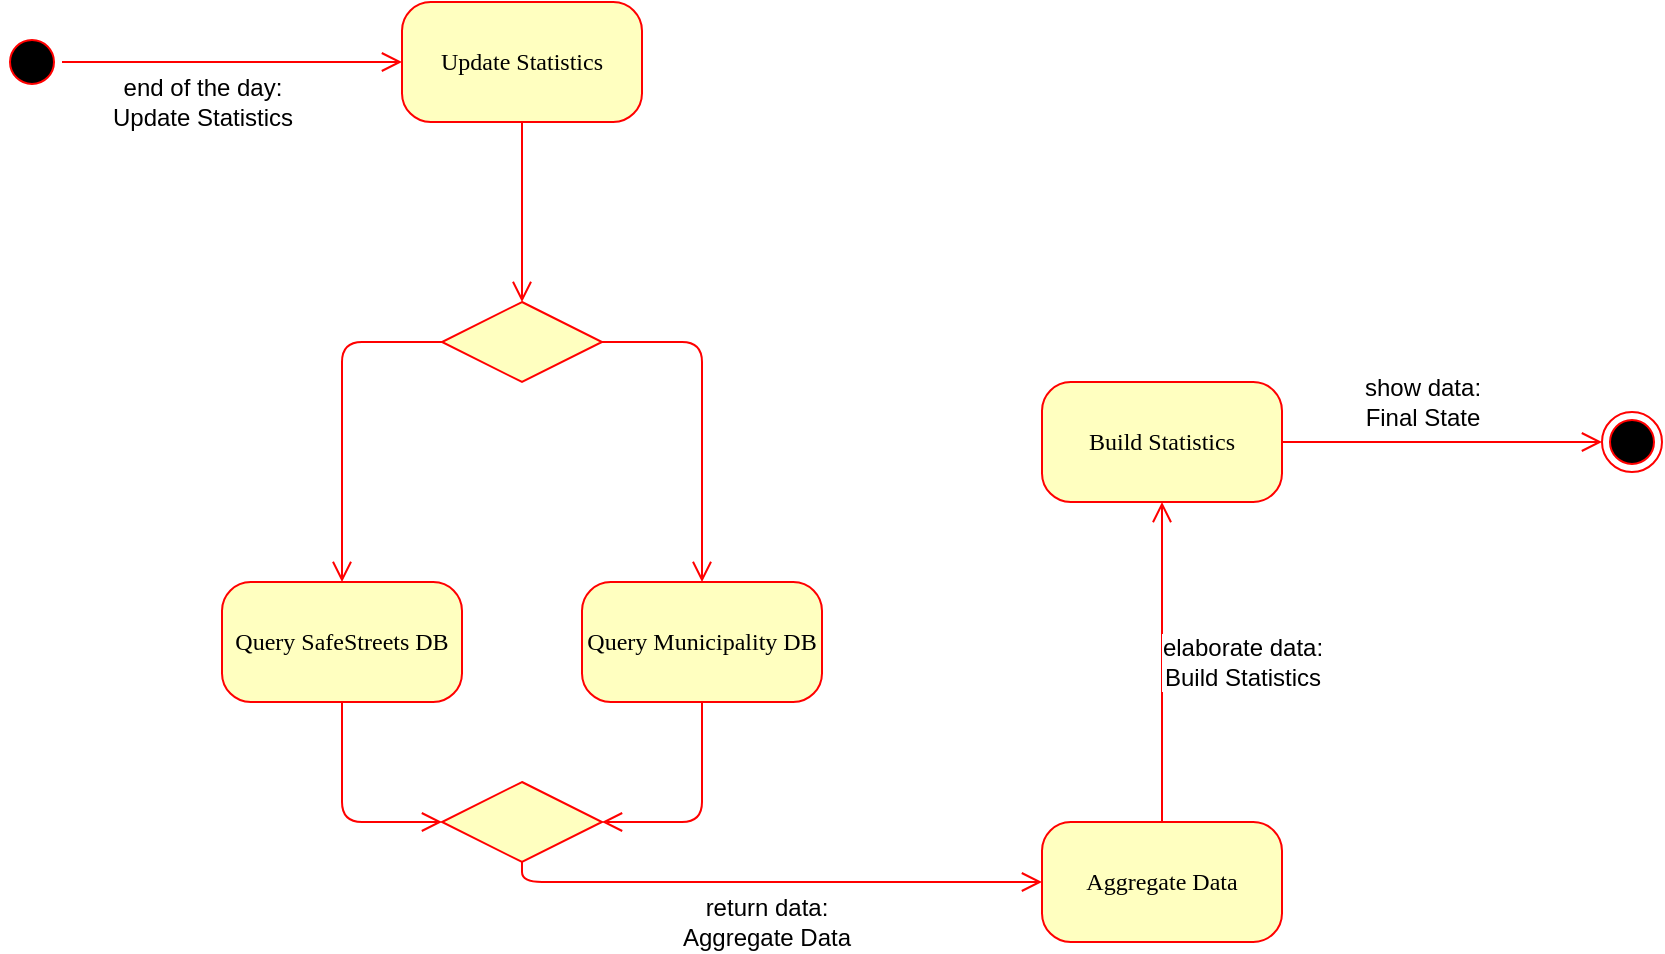 <mxfile version="12.2.0" type="device" pages="1"><diagram name="Page-1" id="58cdce13-f638-feb5-8d6f-7d28b1aa9fa0"><mxGraphModel dx="2048" dy="731" grid="1" gridSize="10" guides="1" tooltips="1" connect="1" arrows="1" fold="1" page="1" pageScale="1" pageWidth="1100" pageHeight="850" background="#ffffff" math="0" shadow="0"><root><mxCell id="0"/><mxCell id="1" parent="0"/><mxCell id="382b91b5511bd0f7-1" value="" style="ellipse;html=1;shape=startState;fillColor=#000000;strokeColor=#ff0000;rounded=1;shadow=0;comic=0;labelBackgroundColor=none;fontFamily=Verdana;fontSize=12;fontColor=#000000;align=center;direction=south;" parent="1" vertex="1"><mxGeometry x="130" y="135" width="30" height="30" as="geometry"/></mxCell><mxCell id="382b91b5511bd0f7-6" value="Update Statistics" style="rounded=1;whiteSpace=wrap;html=1;arcSize=24;fillColor=#ffffc0;strokeColor=#ff0000;shadow=0;comic=0;labelBackgroundColor=none;fontFamily=Verdana;fontSize=12;fontColor=#000000;align=center;" parent="1" vertex="1"><mxGeometry x="330" y="120" width="120" height="60" as="geometry"/></mxCell><mxCell id="2a3bc250acf0617d-9" style="edgeStyle=orthogonalEdgeStyle;html=1;labelBackgroundColor=none;endArrow=open;endSize=8;strokeColor=#ff0000;fontFamily=Verdana;fontSize=12;align=left;" parent="1" source="382b91b5511bd0f7-1" target="382b91b5511bd0f7-6" edge="1"><mxGeometry relative="1" as="geometry"/></mxCell><mxCell id="M1bacRtBzFHAj5uckSJA-1" value="end of the day:&lt;br&gt;Update Statistics" style="text;html=1;resizable=0;points=[];align=center;verticalAlign=middle;labelBackgroundColor=#ffffff;" vertex="1" connectable="0" parent="2a3bc250acf0617d-9"><mxGeometry x="-0.25" y="2" relative="1" as="geometry"><mxPoint x="6" y="22" as="offset"/></mxGeometry></mxCell><mxCell id="M1bacRtBzFHAj5uckSJA-2" value="" style="ellipse;html=1;shape=endState;fillColor=#000000;strokeColor=#ff0000;rounded=1;shadow=0;comic=0;labelBackgroundColor=none;fontFamily=Verdana;fontSize=12;fontColor=#000000;align=center;" vertex="1" parent="1"><mxGeometry x="930" y="325" width="30" height="30" as="geometry"/></mxCell><mxCell id="M1bacRtBzFHAj5uckSJA-3" value="" style="rhombus;whiteSpace=wrap;html=1;fillColor=#FFFFC0;strokeColor=#FF0000;" vertex="1" parent="1"><mxGeometry x="350" y="270" width="80" height="40" as="geometry"/></mxCell><mxCell id="M1bacRtBzFHAj5uckSJA-7" style="edgeStyle=elbowEdgeStyle;html=1;labelBackgroundColor=none;endArrow=open;endSize=8;strokeColor=#ff0000;fontFamily=Verdana;fontSize=12;align=left;exitX=0.25;exitY=1;" edge="1" parent="1"><mxGeometry relative="1" as="geometry"><mxPoint x="390" y="180" as="sourcePoint"/><mxPoint x="390" y="270" as="targetPoint"/></mxGeometry></mxCell><mxCell id="M1bacRtBzFHAj5uckSJA-8" style="edgeStyle=elbowEdgeStyle;html=1;labelBackgroundColor=none;endArrow=open;endSize=8;strokeColor=#ff0000;fontFamily=Verdana;fontSize=12;align=left;exitX=0;exitY=0.5;exitDx=0;exitDy=0;entryX=0.5;entryY=0;entryDx=0;entryDy=0;" edge="1" parent="1" source="M1bacRtBzFHAj5uckSJA-3" target="M1bacRtBzFHAj5uckSJA-11"><mxGeometry relative="1" as="geometry"><mxPoint x="280" y="290" as="sourcePoint"/><mxPoint x="300" y="390" as="targetPoint"/><Array as="points"><mxPoint x="300" y="360"/><mxPoint x="280" y="300"/></Array></mxGeometry></mxCell><mxCell id="M1bacRtBzFHAj5uckSJA-9" style="edgeStyle=elbowEdgeStyle;html=1;labelBackgroundColor=none;endArrow=open;endSize=8;strokeColor=#ff0000;fontFamily=Verdana;fontSize=12;align=left;exitX=1;exitY=0.5;exitDx=0;exitDy=0;entryX=0.5;entryY=0;entryDx=0;entryDy=0;" edge="1" parent="1" source="M1bacRtBzFHAj5uckSJA-3" target="M1bacRtBzFHAj5uckSJA-10"><mxGeometry relative="1" as="geometry"><mxPoint x="490" y="290" as="sourcePoint"/><mxPoint x="480" y="390" as="targetPoint"/><Array as="points"><mxPoint x="480" y="370"/><mxPoint x="490" y="300"/></Array></mxGeometry></mxCell><mxCell id="M1bacRtBzFHAj5uckSJA-10" value="Query Municipality DB" style="rounded=1;whiteSpace=wrap;html=1;arcSize=24;fillColor=#ffffc0;strokeColor=#ff0000;shadow=0;comic=0;labelBackgroundColor=none;fontFamily=Verdana;fontSize=12;fontColor=#000000;align=center;" vertex="1" parent="1"><mxGeometry x="420" y="410" width="120" height="60" as="geometry"/></mxCell><mxCell id="M1bacRtBzFHAj5uckSJA-11" value="Query SafeStreets DB" style="rounded=1;whiteSpace=wrap;html=1;arcSize=24;fillColor=#ffffc0;strokeColor=#ff0000;shadow=0;comic=0;labelBackgroundColor=none;fontFamily=Verdana;fontSize=12;fontColor=#000000;align=center;" vertex="1" parent="1"><mxGeometry x="240" y="410" width="120" height="60" as="geometry"/></mxCell><mxCell id="M1bacRtBzFHAj5uckSJA-12" value="Aggregate Data" style="rounded=1;whiteSpace=wrap;html=1;arcSize=24;fillColor=#ffffc0;strokeColor=#ff0000;shadow=0;comic=0;labelBackgroundColor=none;fontFamily=Verdana;fontSize=12;fontColor=#000000;align=center;" vertex="1" parent="1"><mxGeometry x="650" y="530" width="120" height="60" as="geometry"/></mxCell><mxCell id="M1bacRtBzFHAj5uckSJA-13" value="" style="rhombus;whiteSpace=wrap;html=1;fillColor=#FFFFC0;strokeColor=#FF0000;" vertex="1" parent="1"><mxGeometry x="350" y="510" width="80" height="40" as="geometry"/></mxCell><mxCell id="M1bacRtBzFHAj5uckSJA-14" style="edgeStyle=elbowEdgeStyle;html=1;labelBackgroundColor=none;endArrow=open;endSize=8;strokeColor=#ff0000;fontFamily=Verdana;fontSize=12;align=left;exitX=0.5;exitY=1;exitDx=0;exitDy=0;entryX=0;entryY=0.5;entryDx=0;entryDy=0;" edge="1" parent="1" source="M1bacRtBzFHAj5uckSJA-11" target="M1bacRtBzFHAj5uckSJA-13"><mxGeometry relative="1" as="geometry"><mxPoint x="299.5" y="470" as="sourcePoint"/><mxPoint x="370" y="520" as="targetPoint"/><Array as="points"><mxPoint x="300" y="520"/><mxPoint x="370" y="500"/></Array></mxGeometry></mxCell><mxCell id="M1bacRtBzFHAj5uckSJA-15" style="edgeStyle=elbowEdgeStyle;html=1;labelBackgroundColor=none;endArrow=open;endSize=8;strokeColor=#ff0000;fontFamily=Verdana;fontSize=12;align=left;exitX=0.5;exitY=1;exitDx=0;exitDy=0;entryX=1;entryY=0.5;entryDx=0;entryDy=0;" edge="1" parent="1" source="M1bacRtBzFHAj5uckSJA-10" target="M1bacRtBzFHAj5uckSJA-13"><mxGeometry relative="1" as="geometry"><mxPoint x="410" y="460" as="sourcePoint"/><mxPoint x="410" y="550" as="targetPoint"/><Array as="points"><mxPoint x="480" y="520"/><mxPoint x="410" y="500"/></Array></mxGeometry></mxCell><mxCell id="M1bacRtBzFHAj5uckSJA-16" style="edgeStyle=elbowEdgeStyle;html=1;labelBackgroundColor=none;endArrow=open;endSize=8;strokeColor=#ff0000;fontFamily=Verdana;fontSize=12;align=left;entryX=0;entryY=0.5;entryDx=0;entryDy=0;exitX=0.5;exitY=1;exitDx=0;exitDy=0;" edge="1" parent="1" source="M1bacRtBzFHAj5uckSJA-13" target="M1bacRtBzFHAj5uckSJA-12"><mxGeometry relative="1" as="geometry"><mxPoint x="390" y="560" as="sourcePoint"/><mxPoint x="539.5" y="635" as="targetPoint"/><Array as="points"><mxPoint x="390" y="560"/></Array></mxGeometry></mxCell><mxCell id="M1bacRtBzFHAj5uckSJA-17" value="return data:&lt;br&gt;Aggregate Data" style="text;html=1;resizable=0;points=[];align=center;verticalAlign=middle;labelBackgroundColor=#ffffff;" vertex="1" connectable="0" parent="M1bacRtBzFHAj5uckSJA-16"><mxGeometry x="0.282" relative="1" as="geometry"><mxPoint x="-41" y="20" as="offset"/></mxGeometry></mxCell><mxCell id="M1bacRtBzFHAj5uckSJA-18" value="Build Statistics" style="rounded=1;whiteSpace=wrap;html=1;arcSize=24;fillColor=#ffffc0;strokeColor=#ff0000;shadow=0;comic=0;labelBackgroundColor=none;fontFamily=Verdana;fontSize=12;fontColor=#000000;align=center;" vertex="1" parent="1"><mxGeometry x="650" y="310" width="120" height="60" as="geometry"/></mxCell><mxCell id="M1bacRtBzFHAj5uckSJA-20" style="edgeStyle=elbowEdgeStyle;html=1;labelBackgroundColor=none;endArrow=open;endSize=8;strokeColor=#ff0000;fontFamily=Verdana;fontSize=12;align=left;exitX=0.5;exitY=0;exitDx=0;exitDy=0;entryX=0.5;entryY=1;entryDx=0;entryDy=0;" edge="1" parent="1" source="M1bacRtBzFHAj5uckSJA-12" target="M1bacRtBzFHAj5uckSJA-18"><mxGeometry relative="1" as="geometry"><mxPoint x="750" y="395" as="sourcePoint"/><mxPoint x="750" y="485" as="targetPoint"/></mxGeometry></mxCell><mxCell id="M1bacRtBzFHAj5uckSJA-21" value="elaborate data:&lt;br&gt;Build Statistics&lt;br&gt;" style="text;html=1;resizable=0;points=[];align=center;verticalAlign=middle;labelBackgroundColor=#ffffff;" vertex="1" connectable="0" parent="M1bacRtBzFHAj5uckSJA-20"><mxGeometry x="0.163" y="3" relative="1" as="geometry"><mxPoint x="43" y="13" as="offset"/></mxGeometry></mxCell><mxCell id="M1bacRtBzFHAj5uckSJA-22" style="edgeStyle=elbowEdgeStyle;html=1;labelBackgroundColor=none;endArrow=open;endSize=8;strokeColor=#ff0000;fontFamily=Verdana;fontSize=12;align=left;exitX=1;exitY=0.5;exitDx=0;exitDy=0;entryX=0;entryY=0.5;entryDx=0;entryDy=0;" edge="1" parent="1" source="M1bacRtBzFHAj5uckSJA-18" target="M1bacRtBzFHAj5uckSJA-2"><mxGeometry relative="1" as="geometry"><mxPoint x="840" y="325" as="sourcePoint"/><mxPoint x="840" y="415" as="targetPoint"/></mxGeometry></mxCell><mxCell id="M1bacRtBzFHAj5uckSJA-23" value="show data:&lt;br&gt;Final State" style="text;html=1;resizable=0;points=[];align=center;verticalAlign=middle;labelBackgroundColor=#ffffff;" vertex="1" connectable="0" parent="M1bacRtBzFHAj5uckSJA-22"><mxGeometry y="24" relative="1" as="geometry"><mxPoint x="-10" y="4" as="offset"/></mxGeometry></mxCell></root></mxGraphModel></diagram></mxfile>